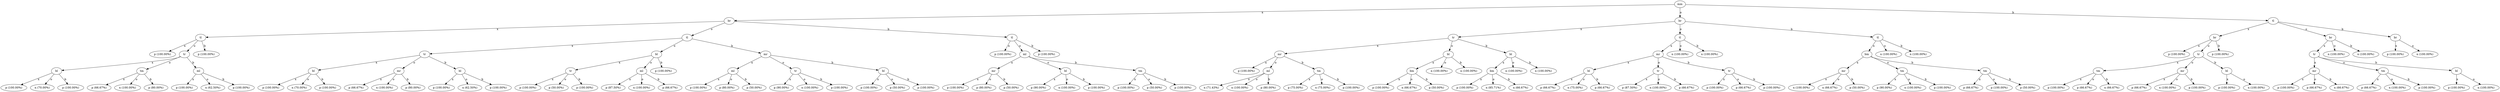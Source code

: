 digraph G {
"bg==" [ shape=oval label="mm"]
"bg==" -> "bi0w" [ label="x" ]
"bi0w" [ shape=oval label="br"]
"bi0w" -> "bi0wLTA=" [ label="x" ]
"bi0wLTA=" [ shape=oval label="tl"]
"bi0wLTA=" -> "bi0wLTAtMA==" [ label="x" ]
"bi0wLTAtMA==" [ shape=oval label="p (100.00%)"]
"bi0wLTA=" -> "bi0wLTAtMQ==" [ label="o" ]
"bi0wLTAtMQ==" [ shape=oval label="tr"]
"bi0wLTAtMQ==" -> "bi0wLTAtMS0w" [ label="x" ]
"bi0wLTAtMS0w" [ shape=oval label="bl"]
"bi0wLTAtMS0w" -> "bi0wLTAtMS0wLTA=" [ label="x" ]
"bi0wLTAtMS0wLTA=" [ shape=oval label="p (100.00%)"]
"bi0wLTAtMS0w" -> "bi0wLTAtMS0wLTE=" [ label="o" ]
"bi0wLTAtMS0wLTE=" [ shape=oval label="n (70.00%)"]
"bi0wLTAtMS0w" -> "bi0wLTAtMS0wLTI=" [ label="b" ]
"bi0wLTAtMS0wLTI=" [ shape=oval label="p (100.00%)"]
"bi0wLTAtMQ==" -> "bi0wLTAtMS0x" [ label="o" ]
"bi0wLTAtMS0x" [ shape=oval label="tm"]
"bi0wLTAtMS0x" -> "bi0wLTAtMS0xLTA=" [ label="x" ]
"bi0wLTAtMS0xLTA=" [ shape=oval label="p (66.67%)"]
"bi0wLTAtMS0x" -> "bi0wLTAtMS0xLTE=" [ label="o" ]
"bi0wLTAtMS0xLTE=" [ shape=oval label="n (100.00%)"]
"bi0wLTAtMS0x" -> "bi0wLTAtMS0xLTI=" [ label="b" ]
"bi0wLTAtMS0xLTI=" [ shape=oval label="p (80.00%)"]
"bi0wLTAtMQ==" -> "bi0wLTAtMS0y" [ label="b" ]
"bi0wLTAtMS0y" [ shape=oval label="ml"]
"bi0wLTAtMS0y" -> "bi0wLTAtMS0yLTA=" [ label="x" ]
"bi0wLTAtMS0yLTA=" [ shape=oval label="p (100.00%)"]
"bi0wLTAtMS0y" -> "bi0wLTAtMS0yLTE=" [ label="o" ]
"bi0wLTAtMS0yLTE=" [ shape=oval label="n (62.50%)"]
"bi0wLTAtMS0y" -> "bi0wLTAtMS0yLTI=" [ label="b" ]
"bi0wLTAtMS0yLTI=" [ shape=oval label="p (100.00%)"]
"bi0wLTA=" -> "bi0wLTAtMg==" [ label="b" ]
"bi0wLTAtMg==" [ shape=oval label="p (100.00%)"]
"bi0w" -> "bi0wLTE=" [ label="o" ]
"bi0wLTE=" [ shape=oval label="tl"]
"bi0wLTE=" -> "bi0wLTEtMA==" [ label="x" ]
"bi0wLTEtMA==" [ shape=oval label="tr"]
"bi0wLTEtMA==" -> "bi0wLTEtMC0w" [ label="x" ]
"bi0wLTEtMC0w" [ shape=oval label="bl"]
"bi0wLTEtMC0w" -> "bi0wLTEtMC0wLTA=" [ label="x" ]
"bi0wLTEtMC0wLTA=" [ shape=oval label="p (100.00%)"]
"bi0wLTEtMC0w" -> "bi0wLTEtMC0wLTE=" [ label="o" ]
"bi0wLTEtMC0wLTE=" [ shape=oval label="n (70.00%)"]
"bi0wLTEtMC0w" -> "bi0wLTEtMC0wLTI=" [ label="b" ]
"bi0wLTEtMC0wLTI=" [ shape=oval label="p (100.00%)"]
"bi0wLTEtMA==" -> "bi0wLTEtMC0x" [ label="o" ]
"bi0wLTEtMC0x" [ shape=oval label="mr"]
"bi0wLTEtMC0x" -> "bi0wLTEtMC0xLTA=" [ label="x" ]
"bi0wLTEtMC0xLTA=" [ shape=oval label="p (66.67%)"]
"bi0wLTEtMC0x" -> "bi0wLTEtMC0xLTE=" [ label="o" ]
"bi0wLTEtMC0xLTE=" [ shape=oval label="n (100.00%)"]
"bi0wLTEtMC0x" -> "bi0wLTEtMC0xLTI=" [ label="b" ]
"bi0wLTEtMC0xLTI=" [ shape=oval label="p (80.00%)"]
"bi0wLTEtMA==" -> "bi0wLTEtMC0y" [ label="b" ]
"bi0wLTEtMC0y" [ shape=oval label="bl"]
"bi0wLTEtMC0y" -> "bi0wLTEtMC0yLTA=" [ label="x" ]
"bi0wLTEtMC0yLTA=" [ shape=oval label="p (100.00%)"]
"bi0wLTEtMC0y" -> "bi0wLTEtMC0yLTE=" [ label="o" ]
"bi0wLTEtMC0yLTE=" [ shape=oval label="n (62.50%)"]
"bi0wLTEtMC0y" -> "bi0wLTEtMC0yLTI=" [ label="b" ]
"bi0wLTEtMC0yLTI=" [ shape=oval label="p (100.00%)"]
"bi0wLTE=" -> "bi0wLTEtMQ==" [ label="o" ]
"bi0wLTEtMQ==" [ shape=oval label="bl"]
"bi0wLTEtMQ==" -> "bi0wLTEtMS0w" [ label="x" ]
"bi0wLTEtMS0w" [ shape=oval label="tr"]
"bi0wLTEtMS0w" -> "bi0wLTEtMS0wLTA=" [ label="x" ]
"bi0wLTEtMS0wLTA=" [ shape=oval label="p (100.00%)"]
"bi0wLTEtMS0w" -> "bi0wLTEtMS0wLTE=" [ label="o" ]
"bi0wLTEtMS0wLTE=" [ shape=oval label="p (50.00%)"]
"bi0wLTEtMS0w" -> "bi0wLTEtMS0wLTI=" [ label="b" ]
"bi0wLTEtMS0wLTI=" [ shape=oval label="p (100.00%)"]
"bi0wLTEtMQ==" -> "bi0wLTEtMS0x" [ label="o" ]
"bi0wLTEtMS0x" [ shape=oval label="ml"]
"bi0wLTEtMS0x" -> "bi0wLTEtMS0xLTA=" [ label="x" ]
"bi0wLTEtMS0xLTA=" [ shape=oval label="p (87.50%)"]
"bi0wLTEtMS0x" -> "bi0wLTEtMS0xLTE=" [ label="o" ]
"bi0wLTEtMS0xLTE=" [ shape=oval label="n (100.00%)"]
"bi0wLTEtMS0x" -> "bi0wLTEtMS0xLTI=" [ label="b" ]
"bi0wLTEtMS0xLTI=" [ shape=oval label="p (66.67%)"]
"bi0wLTEtMQ==" -> "bi0wLTEtMS0y" [ label="b" ]
"bi0wLTEtMS0y" [ shape=oval label="p (100.00%)"]
"bi0wLTE=" -> "bi0wLTEtMg==" [ label="b" ]
"bi0wLTEtMg==" [ shape=oval label="mr"]
"bi0wLTEtMg==" -> "bi0wLTEtMi0w" [ label="x" ]
"bi0wLTEtMi0w" [ shape=oval label="ml"]
"bi0wLTEtMi0w" -> "bi0wLTEtMi0wLTA=" [ label="x" ]
"bi0wLTEtMi0wLTA=" [ shape=oval label="p (100.00%)"]
"bi0wLTEtMi0w" -> "bi0wLTEtMi0wLTE=" [ label="o" ]
"bi0wLTEtMi0wLTE=" [ shape=oval label="p (80.00%)"]
"bi0wLTEtMi0w" -> "bi0wLTEtMi0wLTI=" [ label="b" ]
"bi0wLTEtMi0wLTI=" [ shape=oval label="p (50.00%)"]
"bi0wLTEtMg==" -> "bi0wLTEtMi0x" [ label="o" ]
"bi0wLTEtMi0x" [ shape=oval label="tr"]
"bi0wLTEtMi0x" -> "bi0wLTEtMi0xLTA=" [ label="x" ]
"bi0wLTEtMi0xLTA=" [ shape=oval label="p (90.00%)"]
"bi0wLTEtMi0x" -> "bi0wLTEtMi0xLTE=" [ label="o" ]
"bi0wLTEtMi0xLTE=" [ shape=oval label="n (100.00%)"]
"bi0wLTEtMi0x" -> "bi0wLTEtMi0xLTI=" [ label="b" ]
"bi0wLTEtMi0xLTI=" [ shape=oval label="p (100.00%)"]
"bi0wLTEtMg==" -> "bi0wLTEtMi0y" [ label="b" ]
"bi0wLTEtMi0y" [ shape=oval label="bl"]
"bi0wLTEtMi0y" -> "bi0wLTEtMi0yLTA=" [ label="x" ]
"bi0wLTEtMi0yLTA=" [ shape=oval label="p (100.00%)"]
"bi0wLTEtMi0y" -> "bi0wLTEtMi0yLTE=" [ label="o" ]
"bi0wLTEtMi0yLTE=" [ shape=oval label="p (50.00%)"]
"bi0wLTEtMi0y" -> "bi0wLTEtMi0yLTI=" [ label="b" ]
"bi0wLTEtMi0yLTI=" [ shape=oval label="p (100.00%)"]
"bi0w" -> "bi0wLTI=" [ label="b" ]
"bi0wLTI=" [ shape=oval label="tl"]
"bi0wLTI=" -> "bi0wLTItMA==" [ label="x" ]
"bi0wLTItMA==" [ shape=oval label="p (100.00%)"]
"bi0wLTI=" -> "bi0wLTItMQ==" [ label="o" ]
"bi0wLTItMQ==" [ shape=oval label="ml"]
"bi0wLTItMQ==" -> "bi0wLTItMS0w" [ label="x" ]
"bi0wLTItMS0w" [ shape=oval label="mr"]
"bi0wLTItMS0w" -> "bi0wLTItMS0wLTA=" [ label="x" ]
"bi0wLTItMS0wLTA=" [ shape=oval label="p (100.00%)"]
"bi0wLTItMS0w" -> "bi0wLTItMS0wLTE=" [ label="o" ]
"bi0wLTItMS0wLTE=" [ shape=oval label="p (80.00%)"]
"bi0wLTItMS0w" -> "bi0wLTItMS0wLTI=" [ label="b" ]
"bi0wLTItMS0wLTI=" [ shape=oval label="p (50.00%)"]
"bi0wLTItMQ==" -> "bi0wLTItMS0x" [ label="o" ]
"bi0wLTItMS0x" [ shape=oval label="bl"]
"bi0wLTItMS0x" -> "bi0wLTItMS0xLTA=" [ label="x" ]
"bi0wLTItMS0xLTA=" [ shape=oval label="p (90.00%)"]
"bi0wLTItMS0x" -> "bi0wLTItMS0xLTE=" [ label="o" ]
"bi0wLTItMS0xLTE=" [ shape=oval label="n (100.00%)"]
"bi0wLTItMS0x" -> "bi0wLTItMS0xLTI=" [ label="b" ]
"bi0wLTItMS0xLTI=" [ shape=oval label="p (100.00%)"]
"bi0wLTItMQ==" -> "bi0wLTItMS0y" [ label="b" ]
"bi0wLTItMS0y" [ shape=oval label="tm"]
"bi0wLTItMS0y" -> "bi0wLTItMS0yLTA=" [ label="x" ]
"bi0wLTItMS0yLTA=" [ shape=oval label="p (100.00%)"]
"bi0wLTItMS0y" -> "bi0wLTItMS0yLTE=" [ label="o" ]
"bi0wLTItMS0yLTE=" [ shape=oval label="p (50.00%)"]
"bi0wLTItMS0y" -> "bi0wLTItMS0yLTI=" [ label="b" ]
"bi0wLTItMS0yLTI=" [ shape=oval label="p (100.00%)"]
"bi0wLTI=" -> "bi0wLTItMg==" [ label="b" ]
"bi0wLTItMg==" [ shape=oval label="p (100.00%)"]
"bg==" -> "bi0x" [ label="o" ]
"bi0x" [ shape=oval label="br"]
"bi0x" -> "bi0xLTA=" [ label="x" ]
"bi0xLTA=" [ shape=oval label="tr"]
"bi0xLTA=" -> "bi0xLTAtMA==" [ label="x" ]
"bi0xLTAtMA==" [ shape=oval label="mr"]
"bi0xLTAtMA==" -> "bi0xLTAtMC0w" [ label="x" ]
"bi0xLTAtMC0w" [ shape=oval label="p (100.00%)"]
"bi0xLTAtMA==" -> "bi0xLTAtMC0x" [ label="o" ]
"bi0xLTAtMC0x" [ shape=oval label="ml"]
"bi0xLTAtMC0x" -> "bi0xLTAtMC0xLTA=" [ label="x" ]
"bi0xLTAtMC0xLTA=" [ shape=oval label="n (71.43%)"]
"bi0xLTAtMC0x" -> "bi0xLTAtMC0xLTE=" [ label="o" ]
"bi0xLTAtMC0xLTE=" [ shape=oval label="n (100.00%)"]
"bi0xLTAtMC0x" -> "bi0xLTAtMC0xLTI=" [ label="b" ]
"bi0xLTAtMC0xLTI=" [ shape=oval label="p (80.00%)"]
"bi0xLTAtMA==" -> "bi0xLTAtMC0y" [ label="b" ]
"bi0xLTAtMC0y" [ shape=oval label="tm"]
"bi0xLTAtMC0y" -> "bi0xLTAtMC0yLTA=" [ label="x" ]
"bi0xLTAtMC0yLTA=" [ shape=oval label="p (75.00%)"]
"bi0xLTAtMC0y" -> "bi0xLTAtMC0yLTE=" [ label="o" ]
"bi0xLTAtMC0yLTE=" [ shape=oval label="n (75.00%)"]
"bi0xLTAtMC0y" -> "bi0xLTAtMC0yLTI=" [ label="b" ]
"bi0xLTAtMC0yLTI=" [ shape=oval label="p (100.00%)"]
"bi0xLTA=" -> "bi0xLTAtMQ==" [ label="o" ]
"bi0xLTAtMQ==" [ shape=oval label="bl"]
"bi0xLTAtMQ==" -> "bi0xLTAtMS0w" [ label="x" ]
"bi0xLTAtMS0w" [ shape=oval label="bm"]
"bi0xLTAtMS0w" -> "bi0xLTAtMS0wLTA=" [ label="x" ]
"bi0xLTAtMS0wLTA=" [ shape=oval label="p (100.00%)"]
"bi0xLTAtMS0w" -> "bi0xLTAtMS0wLTE=" [ label="o" ]
"bi0xLTAtMS0wLTE=" [ shape=oval label="n (66.67%)"]
"bi0xLTAtMS0w" -> "bi0xLTAtMS0wLTI=" [ label="b" ]
"bi0xLTAtMS0wLTI=" [ shape=oval label="p (50.00%)"]
"bi0xLTAtMQ==" -> "bi0xLTAtMS0x" [ label="o" ]
"bi0xLTAtMS0x" [ shape=oval label="n (100.00%)"]
"bi0xLTAtMQ==" -> "bi0xLTAtMS0y" [ label="b" ]
"bi0xLTAtMS0y" [ shape=oval label="n (100.00%)"]
"bi0xLTA=" -> "bi0xLTAtMg==" [ label="b" ]
"bi0xLTAtMg==" [ shape=oval label="bl"]
"bi0xLTAtMg==" -> "bi0xLTAtMi0w" [ label="x" ]
"bi0xLTAtMi0w" [ shape=oval label="bm"]
"bi0xLTAtMi0w" -> "bi0xLTAtMi0wLTA=" [ label="x" ]
"bi0xLTAtMi0wLTA=" [ shape=oval label="p (100.00%)"]
"bi0xLTAtMi0w" -> "bi0xLTAtMi0wLTE=" [ label="o" ]
"bi0xLTAtMi0wLTE=" [ shape=oval label="n (85.71%)"]
"bi0xLTAtMi0w" -> "bi0xLTAtMi0wLTI=" [ label="b" ]
"bi0xLTAtMi0wLTI=" [ shape=oval label="n (66.67%)"]
"bi0xLTAtMg==" -> "bi0xLTAtMi0x" [ label="o" ]
"bi0xLTAtMi0x" [ shape=oval label="n (100.00%)"]
"bi0xLTAtMg==" -> "bi0xLTAtMi0y" [ label="b" ]
"bi0xLTAtMi0y" [ shape=oval label="n (100.00%)"]
"bi0x" -> "bi0xLTE=" [ label="o" ]
"bi0xLTE=" [ shape=oval label="tl"]
"bi0xLTE=" -> "bi0xLTEtMA==" [ label="x" ]
"bi0xLTEtMA==" [ shape=oval label="mr"]
"bi0xLTEtMA==" -> "bi0xLTEtMC0w" [ label="x" ]
"bi0xLTEtMC0w" [ shape=oval label="bl"]
"bi0xLTEtMC0w" -> "bi0xLTEtMC0wLTA=" [ label="x" ]
"bi0xLTEtMC0wLTA=" [ shape=oval label="p (66.67%)"]
"bi0xLTEtMC0w" -> "bi0xLTEtMC0wLTE=" [ label="o" ]
"bi0xLTEtMC0wLTE=" [ shape=oval label="n (75.00%)"]
"bi0xLTEtMC0w" -> "bi0xLTEtMC0wLTI=" [ label="b" ]
"bi0xLTEtMC0wLTI=" [ shape=oval label="p (66.67%)"]
"bi0xLTEtMA==" -> "bi0xLTEtMC0x" [ label="o" ]
"bi0xLTEtMC0x" [ shape=oval label="tr"]
"bi0xLTEtMC0x" -> "bi0xLTEtMC0xLTA=" [ label="x" ]
"bi0xLTEtMC0xLTA=" [ shape=oval label="p (87.50%)"]
"bi0xLTEtMC0x" -> "bi0xLTEtMC0xLTE=" [ label="o" ]
"bi0xLTEtMC0xLTE=" [ shape=oval label="n (100.00%)"]
"bi0xLTEtMC0x" -> "bi0xLTEtMC0xLTI=" [ label="b" ]
"bi0xLTEtMC0xLTI=" [ shape=oval label="p (66.67%)"]
"bi0xLTEtMA==" -> "bi0xLTEtMC0y" [ label="b" ]
"bi0xLTEtMC0y" [ shape=oval label="tr"]
"bi0xLTEtMC0y" -> "bi0xLTEtMC0yLTA=" [ label="x" ]
"bi0xLTEtMC0yLTA=" [ shape=oval label="p (100.00%)"]
"bi0xLTEtMC0y" -> "bi0xLTEtMC0yLTE=" [ label="o" ]
"bi0xLTEtMC0yLTE=" [ shape=oval label="p (66.67%)"]
"bi0xLTEtMC0y" -> "bi0xLTEtMC0yLTI=" [ label="b" ]
"bi0xLTEtMC0yLTI=" [ shape=oval label="p (100.00%)"]
"bi0xLTE=" -> "bi0xLTEtMQ==" [ label="o" ]
"bi0xLTEtMQ==" [ shape=oval label="n (100.00%)"]
"bi0xLTE=" -> "bi0xLTEtMg==" [ label="b" ]
"bi0xLTEtMg==" [ shape=oval label="n (100.00%)"]
"bi0x" -> "bi0xLTI=" [ label="b" ]
"bi0xLTI=" [ shape=oval label="tl"]
"bi0xLTI=" -> "bi0xLTItMA==" [ label="x" ]
"bi0xLTItMA==" [ shape=oval label="bm"]
"bi0xLTItMA==" -> "bi0xLTItMC0w" [ label="x" ]
"bi0xLTItMC0w" [ shape=oval label="mr"]
"bi0xLTItMC0w" -> "bi0xLTItMC0wLTA=" [ label="x" ]
"bi0xLTItMC0wLTA=" [ shape=oval label="n (100.00%)"]
"bi0xLTItMC0w" -> "bi0xLTItMC0wLTE=" [ label="o" ]
"bi0xLTItMC0wLTE=" [ shape=oval label="n (66.67%)"]
"bi0xLTItMC0w" -> "bi0xLTItMC0wLTI=" [ label="b" ]
"bi0xLTItMC0wLTI=" [ shape=oval label="p (50.00%)"]
"bi0xLTItMA==" -> "bi0xLTItMC0x" [ label="o" ]
"bi0xLTItMC0x" [ shape=oval label="tm"]
"bi0xLTItMC0x" -> "bi0xLTItMC0xLTA=" [ label="x" ]
"bi0xLTItMC0xLTA=" [ shape=oval label="p (90.00%)"]
"bi0xLTItMC0x" -> "bi0xLTItMC0xLTE=" [ label="o" ]
"bi0xLTItMC0xLTE=" [ shape=oval label="n (100.00%)"]
"bi0xLTItMC0x" -> "bi0xLTItMC0xLTI=" [ label="b" ]
"bi0xLTItMC0xLTI=" [ shape=oval label="p (100.00%)"]
"bi0xLTItMA==" -> "bi0xLTItMC0y" [ label="b" ]
"bi0xLTItMC0y" [ shape=oval label="tm"]
"bi0xLTItMC0y" -> "bi0xLTItMC0yLTA=" [ label="x" ]
"bi0xLTItMC0yLTA=" [ shape=oval label="p (66.67%)"]
"bi0xLTItMC0y" -> "bi0xLTItMC0yLTE=" [ label="o" ]
"bi0xLTItMC0yLTE=" [ shape=oval label="p (100.00%)"]
"bi0xLTItMC0y" -> "bi0xLTItMC0yLTI=" [ label="b" ]
"bi0xLTItMC0yLTI=" [ shape=oval label="p (50.00%)"]
"bi0xLTI=" -> "bi0xLTItMQ==" [ label="o" ]
"bi0xLTItMQ==" [ shape=oval label="n (100.00%)"]
"bi0xLTI=" -> "bi0xLTItMg==" [ label="b" ]
"bi0xLTItMg==" [ shape=oval label="n (100.00%)"]
"bg==" -> "bi0y" [ label="b" ]
"bi0y" [ shape=oval label="tl"]
"bi0y" -> "bi0yLTA=" [ label="x" ]
"bi0yLTA=" [ shape=oval label="br"]
"bi0yLTA=" -> "bi0yLTAtMA==" [ label="x" ]
"bi0yLTAtMA==" [ shape=oval label="p (100.00%)"]
"bi0yLTA=" -> "bi0yLTAtMQ==" [ label="o" ]
"bi0yLTAtMQ==" [ shape=oval label="tr"]
"bi0yLTAtMQ==" -> "bi0yLTAtMS0w" [ label="x" ]
"bi0yLTAtMS0w" [ shape=oval label="tm"]
"bi0yLTAtMS0w" -> "bi0yLTAtMS0wLTA=" [ label="x" ]
"bi0yLTAtMS0wLTA=" [ shape=oval label="p (100.00%)"]
"bi0yLTAtMS0w" -> "bi0yLTAtMS0wLTE=" [ label="o" ]
"bi0yLTAtMS0wLTE=" [ shape=oval label="p (66.67%)"]
"bi0yLTAtMS0w" -> "bi0yLTAtMS0wLTI=" [ label="b" ]
"bi0yLTAtMS0wLTI=" [ shape=oval label="n (66.67%)"]
"bi0yLTAtMQ==" -> "bi0yLTAtMS0x" [ label="o" ]
"bi0yLTAtMS0x" [ shape=oval label="mr"]
"bi0yLTAtMS0x" -> "bi0yLTAtMS0xLTA=" [ label="x" ]
"bi0yLTAtMS0xLTA=" [ shape=oval label="p (66.67%)"]
"bi0yLTAtMS0x" -> "bi0yLTAtMS0xLTE=" [ label="o" ]
"bi0yLTAtMS0xLTE=" [ shape=oval label="n (100.00%)"]
"bi0yLTAtMS0x" -> "bi0yLTAtMS0xLTI=" [ label="b" ]
"bi0yLTAtMS0xLTI=" [ shape=oval label="p (100.00%)"]
"bi0yLTAtMQ==" -> "bi0yLTAtMS0y" [ label="b" ]
"bi0yLTAtMS0y" [ shape=oval label="bl"]
"bi0yLTAtMS0y" -> "bi0yLTAtMS0yLTA=" [ label="x" ]
"bi0yLTAtMS0yLTA=" [ shape=oval label="p (100.00%)"]
"bi0yLTAtMS0y" -> "bi0yLTAtMS0yLTE=" [ label="o" ]
"bi0yLTAtMS0yLTE=" [ shape=oval label="n (100.00%)"]
"bi0yLTA=" -> "bi0yLTAtMg==" [ label="b" ]
"bi0yLTAtMg==" [ shape=oval label="p (100.00%)"]
"bi0y" -> "bi0yLTE=" [ label="o" ]
"bi0yLTE=" [ shape=oval label="br"]
"bi0yLTE=" -> "bi0yLTEtMA==" [ label="x" ]
"bi0yLTEtMA==" [ shape=oval label="tr"]
"bi0yLTEtMA==" -> "bi0yLTEtMC0w" [ label="x" ]
"bi0yLTEtMC0w" [ shape=oval label="mr"]
"bi0yLTEtMC0w" -> "bi0yLTEtMC0wLTA=" [ label="x" ]
"bi0yLTEtMC0wLTA=" [ shape=oval label="p (100.00%)"]
"bi0yLTEtMC0w" -> "bi0yLTEtMC0wLTE=" [ label="o" ]
"bi0yLTEtMC0wLTE=" [ shape=oval label="p (66.67%)"]
"bi0yLTEtMC0w" -> "bi0yLTEtMC0wLTI=" [ label="b" ]
"bi0yLTEtMC0wLTI=" [ shape=oval label="n (66.67%)"]
"bi0yLTEtMA==" -> "bi0yLTEtMC0x" [ label="o" ]
"bi0yLTEtMC0x" [ shape=oval label="tm"]
"bi0yLTEtMC0x" -> "bi0yLTEtMC0xLTA=" [ label="x" ]
"bi0yLTEtMC0xLTA=" [ shape=oval label="p (66.67%)"]
"bi0yLTEtMC0x" -> "bi0yLTEtMC0xLTE=" [ label="o" ]
"bi0yLTEtMC0xLTE=" [ shape=oval label="n (100.00%)"]
"bi0yLTEtMC0x" -> "bi0yLTEtMC0xLTI=" [ label="b" ]
"bi0yLTEtMC0xLTI=" [ shape=oval label="p (100.00%)"]
"bi0yLTEtMA==" -> "bi0yLTEtMC0y" [ label="b" ]
"bi0yLTEtMC0y" [ shape=oval label="bl"]
"bi0yLTEtMC0y" -> "bi0yLTEtMC0yLTA=" [ label="x" ]
"bi0yLTEtMC0yLTA=" [ shape=oval label="p (100.00%)"]
"bi0yLTEtMC0y" -> "bi0yLTEtMC0yLTE=" [ label="o" ]
"bi0yLTEtMC0yLTE=" [ shape=oval label="n (100.00%)"]
"bi0yLTE=" -> "bi0yLTEtMQ==" [ label="o" ]
"bi0yLTEtMQ==" [ shape=oval label="n (100.00%)"]
"bi0yLTE=" -> "bi0yLTEtMg==" [ label="b" ]
"bi0yLTEtMg==" [ shape=oval label="n (100.00%)"]
"bi0y" -> "bi0yLTI=" [ label="b" ]
"bi0yLTI=" [ shape=oval label="br"]
"bi0yLTI=" -> "bi0yLTItMA==" [ label="x" ]
"bi0yLTItMA==" [ shape=oval label="p (100.00%)"]
"bi0yLTI=" -> "bi0yLTItMQ==" [ label="o" ]
"bi0yLTItMQ==" [ shape=oval label="n (100.00%)"]
}
